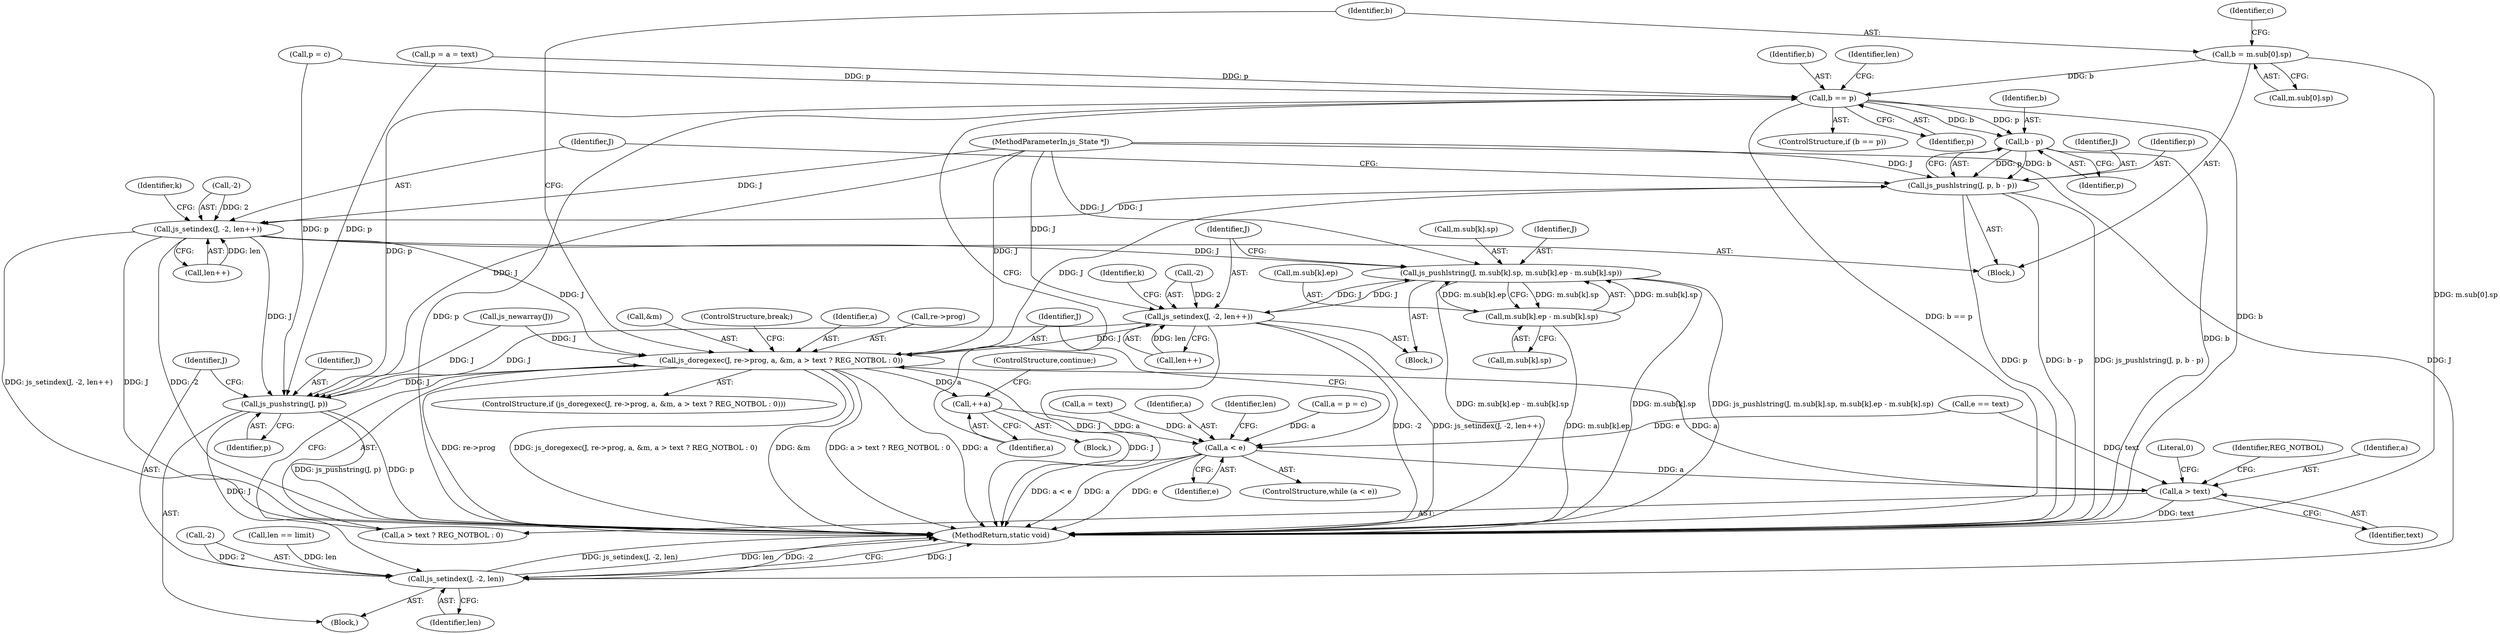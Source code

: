digraph "0_mujs_00d4606c3baf813b7b1c176823b2729bf51002a2_4@array" {
"1000206" [label="(Call,b = m.sub[0].sp)"];
"1000225" [label="(Call,b == p)"];
"1000240" [label="(Call,b - p)"];
"1000237" [label="(Call,js_pushlstring(J, p, b - p))"];
"1000243" [label="(Call,js_setindex(J, -2, len++))"];
"1000191" [label="(Call,js_doregexec(J, re->prog, a, &m, a > text ? REG_NOTBOL : 0))"];
"1000229" [label="(Call,++a)"];
"1000186" [label="(Call,a < e)"];
"1000200" [label="(Call,a > text)"];
"1000306" [label="(Call,js_pushstring(J, p))"];
"1000309" [label="(Call,js_setindex(J, -2, len))"];
"1000266" [label="(Call,js_pushlstring(J, m.sub[k].sp, m.sub[k].ep - m.sub[k].sp))"];
"1000275" [label="(Call,m.sub[k].ep - m.sub[k].sp)"];
"1000290" [label="(Call,js_setindex(J, -2, len++))"];
"1000224" [label="(ControlStructure,if (b == p))"];
"1000227" [label="(Identifier,p)"];
"1000204" [label="(Literal,0)"];
"1000190" [label="(ControlStructure,if (js_doregexec(J, re->prog, a, &m, a > text ? REG_NOTBOL : 0)))"];
"1000283" [label="(Call,m.sub[k].sp)"];
"1000294" [label="(Call,len++)"];
"1000241" [label="(Identifier,b)"];
"1000267" [label="(Identifier,J)"];
"1000151" [label="(Call,e == text)"];
"1000192" [label="(Identifier,J)"];
"1000226" [label="(Identifier,b)"];
"1000239" [label="(Identifier,p)"];
"1000275" [label="(Call,m.sub[k].ep - m.sub[k].sp)"];
"1000291" [label="(Identifier,J)"];
"1000313" [label="(Identifier,len)"];
"1000200" [label="(Call,a > text)"];
"1000186" [label="(Call,a < e)"];
"1000309" [label="(Call,js_setindex(J, -2, len))"];
"1000203" [label="(Identifier,REG_NOTBOL)"];
"1000296" [label="(Call,a = p = c)"];
"1000314" [label="(MethodReturn,static void)"];
"1000247" [label="(Call,len++)"];
"1000182" [label="(Call,a = text)"];
"1000230" [label="(Identifier,a)"];
"1000191" [label="(Call,js_doregexec(J, re->prog, a, &m, a > text ? REG_NOTBOL : 0))"];
"1000292" [label="(Call,-2)"];
"1000251" [label="(Identifier,k)"];
"1000105" [label="(Block,)"];
"1000187" [label="(Identifier,a)"];
"1000266" [label="(Call,js_pushlstring(J, m.sub[k].sp, m.sub[k].ep - m.sub[k].sp))"];
"1000240" [label="(Call,b - p)"];
"1000234" [label="(Identifier,len)"];
"1000311" [label="(Call,-2)"];
"1000197" [label="(Call,&m)"];
"1000229" [label="(Call,++a)"];
"1000205" [label="(ControlStructure,break;)"];
"1000259" [label="(Identifier,k)"];
"1000201" [label="(Identifier,a)"];
"1000302" [label="(Call,len == limit)"];
"1000244" [label="(Identifier,J)"];
"1000189" [label="(Block,)"];
"1000290" [label="(Call,js_setindex(J, -2, len++))"];
"1000231" [label="(ControlStructure,continue;)"];
"1000306" [label="(Call,js_pushstring(J, p))"];
"1000245" [label="(Call,-2)"];
"1000242" [label="(Identifier,p)"];
"1000139" [label="(Call,js_newarray(J))"];
"1000237" [label="(Call,js_pushlstring(J, p, b - p))"];
"1000206" [label="(Call,b = m.sub[0].sp)"];
"1000196" [label="(Identifier,a)"];
"1000298" [label="(Call,p = c)"];
"1000260" [label="(Block,)"];
"1000180" [label="(Call,p = a = text)"];
"1000228" [label="(Block,)"];
"1000238" [label="(Identifier,J)"];
"1000276" [label="(Call,m.sub[k].ep)"];
"1000303" [label="(Identifier,len)"];
"1000243" [label="(Call,js_setindex(J, -2, len++))"];
"1000268" [label="(Call,m.sub[k].sp)"];
"1000225" [label="(Call,b == p)"];
"1000308" [label="(Identifier,p)"];
"1000208" [label="(Call,m.sub[0].sp)"];
"1000216" [label="(Identifier,c)"];
"1000188" [label="(Identifier,e)"];
"1000307" [label="(Identifier,J)"];
"1000193" [label="(Call,re->prog)"];
"1000202" [label="(Identifier,text)"];
"1000104" [label="(MethodParameterIn,js_State *J)"];
"1000185" [label="(ControlStructure,while (a < e))"];
"1000199" [label="(Call,a > text ? REG_NOTBOL : 0)"];
"1000207" [label="(Identifier,b)"];
"1000310" [label="(Identifier,J)"];
"1000206" -> "1000189"  [label="AST: "];
"1000206" -> "1000208"  [label="CFG: "];
"1000207" -> "1000206"  [label="AST: "];
"1000208" -> "1000206"  [label="AST: "];
"1000216" -> "1000206"  [label="CFG: "];
"1000206" -> "1000314"  [label="DDG: m.sub[0].sp"];
"1000206" -> "1000225"  [label="DDG: b"];
"1000225" -> "1000224"  [label="AST: "];
"1000225" -> "1000227"  [label="CFG: "];
"1000226" -> "1000225"  [label="AST: "];
"1000227" -> "1000225"  [label="AST: "];
"1000230" -> "1000225"  [label="CFG: "];
"1000234" -> "1000225"  [label="CFG: "];
"1000225" -> "1000314"  [label="DDG: p"];
"1000225" -> "1000314"  [label="DDG: b == p"];
"1000225" -> "1000314"  [label="DDG: b"];
"1000298" -> "1000225"  [label="DDG: p"];
"1000180" -> "1000225"  [label="DDG: p"];
"1000225" -> "1000240"  [label="DDG: b"];
"1000225" -> "1000240"  [label="DDG: p"];
"1000225" -> "1000306"  [label="DDG: p"];
"1000240" -> "1000237"  [label="AST: "];
"1000240" -> "1000242"  [label="CFG: "];
"1000241" -> "1000240"  [label="AST: "];
"1000242" -> "1000240"  [label="AST: "];
"1000237" -> "1000240"  [label="CFG: "];
"1000240" -> "1000314"  [label="DDG: b"];
"1000240" -> "1000237"  [label="DDG: p"];
"1000240" -> "1000237"  [label="DDG: b"];
"1000237" -> "1000189"  [label="AST: "];
"1000238" -> "1000237"  [label="AST: "];
"1000239" -> "1000237"  [label="AST: "];
"1000244" -> "1000237"  [label="CFG: "];
"1000237" -> "1000314"  [label="DDG: js_pushlstring(J, p, b - p)"];
"1000237" -> "1000314"  [label="DDG: p"];
"1000237" -> "1000314"  [label="DDG: b - p"];
"1000191" -> "1000237"  [label="DDG: J"];
"1000104" -> "1000237"  [label="DDG: J"];
"1000237" -> "1000243"  [label="DDG: J"];
"1000243" -> "1000189"  [label="AST: "];
"1000243" -> "1000247"  [label="CFG: "];
"1000244" -> "1000243"  [label="AST: "];
"1000245" -> "1000243"  [label="AST: "];
"1000247" -> "1000243"  [label="AST: "];
"1000251" -> "1000243"  [label="CFG: "];
"1000243" -> "1000314"  [label="DDG: J"];
"1000243" -> "1000314"  [label="DDG: -2"];
"1000243" -> "1000314"  [label="DDG: js_setindex(J, -2, len++)"];
"1000243" -> "1000191"  [label="DDG: J"];
"1000104" -> "1000243"  [label="DDG: J"];
"1000245" -> "1000243"  [label="DDG: 2"];
"1000247" -> "1000243"  [label="DDG: len"];
"1000243" -> "1000266"  [label="DDG: J"];
"1000243" -> "1000306"  [label="DDG: J"];
"1000191" -> "1000190"  [label="AST: "];
"1000191" -> "1000199"  [label="CFG: "];
"1000192" -> "1000191"  [label="AST: "];
"1000193" -> "1000191"  [label="AST: "];
"1000196" -> "1000191"  [label="AST: "];
"1000197" -> "1000191"  [label="AST: "];
"1000199" -> "1000191"  [label="AST: "];
"1000205" -> "1000191"  [label="CFG: "];
"1000207" -> "1000191"  [label="CFG: "];
"1000191" -> "1000314"  [label="DDG: re->prog"];
"1000191" -> "1000314"  [label="DDG: js_doregexec(J, re->prog, a, &m, a > text ? REG_NOTBOL : 0)"];
"1000191" -> "1000314"  [label="DDG: &m"];
"1000191" -> "1000314"  [label="DDG: a > text ? REG_NOTBOL : 0"];
"1000191" -> "1000314"  [label="DDG: a"];
"1000191" -> "1000314"  [label="DDG: J"];
"1000290" -> "1000191"  [label="DDG: J"];
"1000139" -> "1000191"  [label="DDG: J"];
"1000104" -> "1000191"  [label="DDG: J"];
"1000200" -> "1000191"  [label="DDG: a"];
"1000191" -> "1000229"  [label="DDG: a"];
"1000191" -> "1000306"  [label="DDG: J"];
"1000229" -> "1000228"  [label="AST: "];
"1000229" -> "1000230"  [label="CFG: "];
"1000230" -> "1000229"  [label="AST: "];
"1000231" -> "1000229"  [label="CFG: "];
"1000229" -> "1000186"  [label="DDG: a"];
"1000186" -> "1000185"  [label="AST: "];
"1000186" -> "1000188"  [label="CFG: "];
"1000187" -> "1000186"  [label="AST: "];
"1000188" -> "1000186"  [label="AST: "];
"1000192" -> "1000186"  [label="CFG: "];
"1000303" -> "1000186"  [label="CFG: "];
"1000186" -> "1000314"  [label="DDG: e"];
"1000186" -> "1000314"  [label="DDG: a < e"];
"1000186" -> "1000314"  [label="DDG: a"];
"1000296" -> "1000186"  [label="DDG: a"];
"1000182" -> "1000186"  [label="DDG: a"];
"1000151" -> "1000186"  [label="DDG: e"];
"1000186" -> "1000200"  [label="DDG: a"];
"1000200" -> "1000199"  [label="AST: "];
"1000200" -> "1000202"  [label="CFG: "];
"1000201" -> "1000200"  [label="AST: "];
"1000202" -> "1000200"  [label="AST: "];
"1000203" -> "1000200"  [label="CFG: "];
"1000204" -> "1000200"  [label="CFG: "];
"1000200" -> "1000314"  [label="DDG: text"];
"1000151" -> "1000200"  [label="DDG: text"];
"1000306" -> "1000105"  [label="AST: "];
"1000306" -> "1000308"  [label="CFG: "];
"1000307" -> "1000306"  [label="AST: "];
"1000308" -> "1000306"  [label="AST: "];
"1000310" -> "1000306"  [label="CFG: "];
"1000306" -> "1000314"  [label="DDG: js_pushstring(J, p)"];
"1000306" -> "1000314"  [label="DDG: p"];
"1000290" -> "1000306"  [label="DDG: J"];
"1000139" -> "1000306"  [label="DDG: J"];
"1000104" -> "1000306"  [label="DDG: J"];
"1000298" -> "1000306"  [label="DDG: p"];
"1000180" -> "1000306"  [label="DDG: p"];
"1000306" -> "1000309"  [label="DDG: J"];
"1000309" -> "1000105"  [label="AST: "];
"1000309" -> "1000313"  [label="CFG: "];
"1000310" -> "1000309"  [label="AST: "];
"1000311" -> "1000309"  [label="AST: "];
"1000313" -> "1000309"  [label="AST: "];
"1000314" -> "1000309"  [label="CFG: "];
"1000309" -> "1000314"  [label="DDG: J"];
"1000309" -> "1000314"  [label="DDG: js_setindex(J, -2, len)"];
"1000309" -> "1000314"  [label="DDG: len"];
"1000309" -> "1000314"  [label="DDG: -2"];
"1000104" -> "1000309"  [label="DDG: J"];
"1000311" -> "1000309"  [label="DDG: 2"];
"1000302" -> "1000309"  [label="DDG: len"];
"1000266" -> "1000260"  [label="AST: "];
"1000266" -> "1000275"  [label="CFG: "];
"1000267" -> "1000266"  [label="AST: "];
"1000268" -> "1000266"  [label="AST: "];
"1000275" -> "1000266"  [label="AST: "];
"1000291" -> "1000266"  [label="CFG: "];
"1000266" -> "1000314"  [label="DDG: m.sub[k].ep - m.sub[k].sp"];
"1000266" -> "1000314"  [label="DDG: m.sub[k].sp"];
"1000266" -> "1000314"  [label="DDG: js_pushlstring(J, m.sub[k].sp, m.sub[k].ep - m.sub[k].sp)"];
"1000290" -> "1000266"  [label="DDG: J"];
"1000104" -> "1000266"  [label="DDG: J"];
"1000275" -> "1000266"  [label="DDG: m.sub[k].sp"];
"1000275" -> "1000266"  [label="DDG: m.sub[k].ep"];
"1000266" -> "1000275"  [label="DDG: m.sub[k].sp"];
"1000266" -> "1000290"  [label="DDG: J"];
"1000275" -> "1000283"  [label="CFG: "];
"1000276" -> "1000275"  [label="AST: "];
"1000283" -> "1000275"  [label="AST: "];
"1000275" -> "1000314"  [label="DDG: m.sub[k].ep"];
"1000290" -> "1000260"  [label="AST: "];
"1000290" -> "1000294"  [label="CFG: "];
"1000291" -> "1000290"  [label="AST: "];
"1000292" -> "1000290"  [label="AST: "];
"1000294" -> "1000290"  [label="AST: "];
"1000259" -> "1000290"  [label="CFG: "];
"1000290" -> "1000314"  [label="DDG: J"];
"1000290" -> "1000314"  [label="DDG: -2"];
"1000290" -> "1000314"  [label="DDG: js_setindex(J, -2, len++)"];
"1000104" -> "1000290"  [label="DDG: J"];
"1000292" -> "1000290"  [label="DDG: 2"];
"1000294" -> "1000290"  [label="DDG: len"];
}

